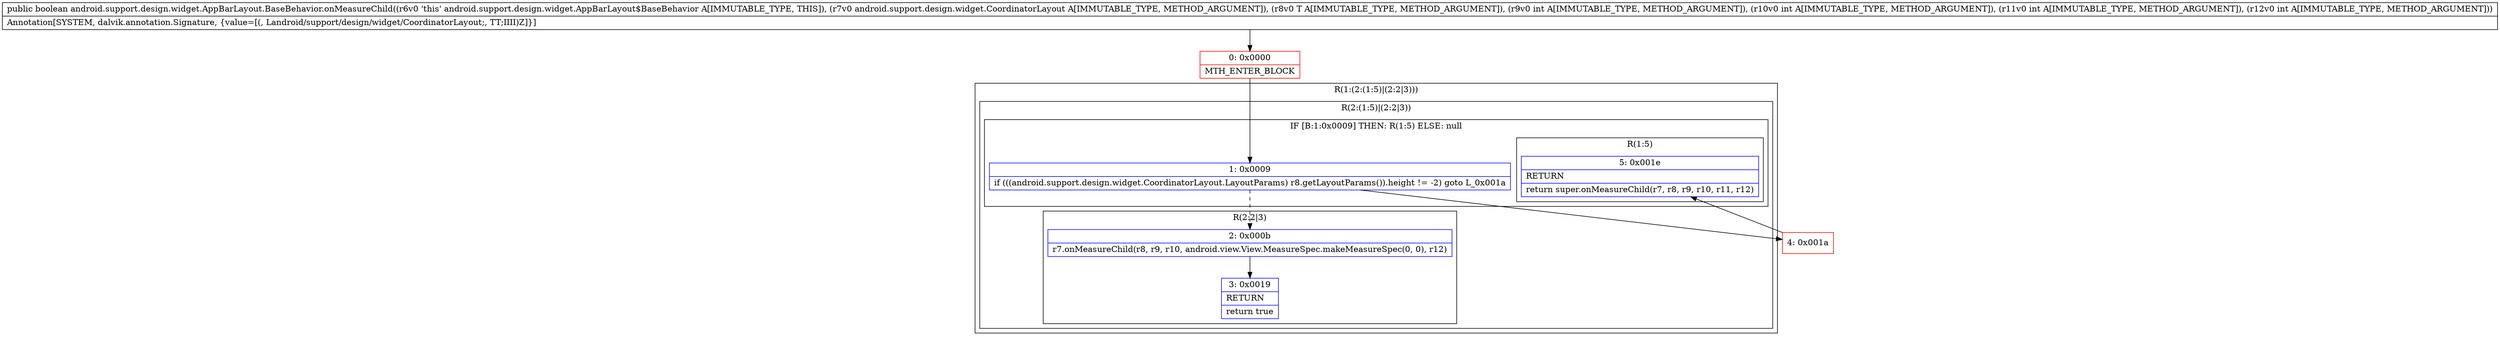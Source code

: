 digraph "CFG forandroid.support.design.widget.AppBarLayout.BaseBehavior.onMeasureChild(Landroid\/support\/design\/widget\/CoordinatorLayout;Landroid\/support\/design\/widget\/AppBarLayout;IIII)Z" {
subgraph cluster_Region_1373378085 {
label = "R(1:(2:(1:5)|(2:2|3)))";
node [shape=record,color=blue];
subgraph cluster_Region_93141113 {
label = "R(2:(1:5)|(2:2|3))";
node [shape=record,color=blue];
subgraph cluster_IfRegion_1569578380 {
label = "IF [B:1:0x0009] THEN: R(1:5) ELSE: null";
node [shape=record,color=blue];
Node_1 [shape=record,label="{1\:\ 0x0009|if (((android.support.design.widget.CoordinatorLayout.LayoutParams) r8.getLayoutParams()).height != \-2) goto L_0x001a\l}"];
subgraph cluster_Region_548277152 {
label = "R(1:5)";
node [shape=record,color=blue];
Node_5 [shape=record,label="{5\:\ 0x001e|RETURN\l|return super.onMeasureChild(r7, r8, r9, r10, r11, r12)\l}"];
}
}
subgraph cluster_Region_292703406 {
label = "R(2:2|3)";
node [shape=record,color=blue];
Node_2 [shape=record,label="{2\:\ 0x000b|r7.onMeasureChild(r8, r9, r10, android.view.View.MeasureSpec.makeMeasureSpec(0, 0), r12)\l}"];
Node_3 [shape=record,label="{3\:\ 0x0019|RETURN\l|return true\l}"];
}
}
}
Node_0 [shape=record,color=red,label="{0\:\ 0x0000|MTH_ENTER_BLOCK\l}"];
Node_4 [shape=record,color=red,label="{4\:\ 0x001a}"];
MethodNode[shape=record,label="{public boolean android.support.design.widget.AppBarLayout.BaseBehavior.onMeasureChild((r6v0 'this' android.support.design.widget.AppBarLayout$BaseBehavior A[IMMUTABLE_TYPE, THIS]), (r7v0 android.support.design.widget.CoordinatorLayout A[IMMUTABLE_TYPE, METHOD_ARGUMENT]), (r8v0 T A[IMMUTABLE_TYPE, METHOD_ARGUMENT]), (r9v0 int A[IMMUTABLE_TYPE, METHOD_ARGUMENT]), (r10v0 int A[IMMUTABLE_TYPE, METHOD_ARGUMENT]), (r11v0 int A[IMMUTABLE_TYPE, METHOD_ARGUMENT]), (r12v0 int A[IMMUTABLE_TYPE, METHOD_ARGUMENT]))  | Annotation[SYSTEM, dalvik.annotation.Signature, \{value=[(, Landroid\/support\/design\/widget\/CoordinatorLayout;, TT;IIII)Z]\}]\l}"];
MethodNode -> Node_0;
Node_1 -> Node_2[style=dashed];
Node_1 -> Node_4;
Node_2 -> Node_3;
Node_0 -> Node_1;
Node_4 -> Node_5;
}

